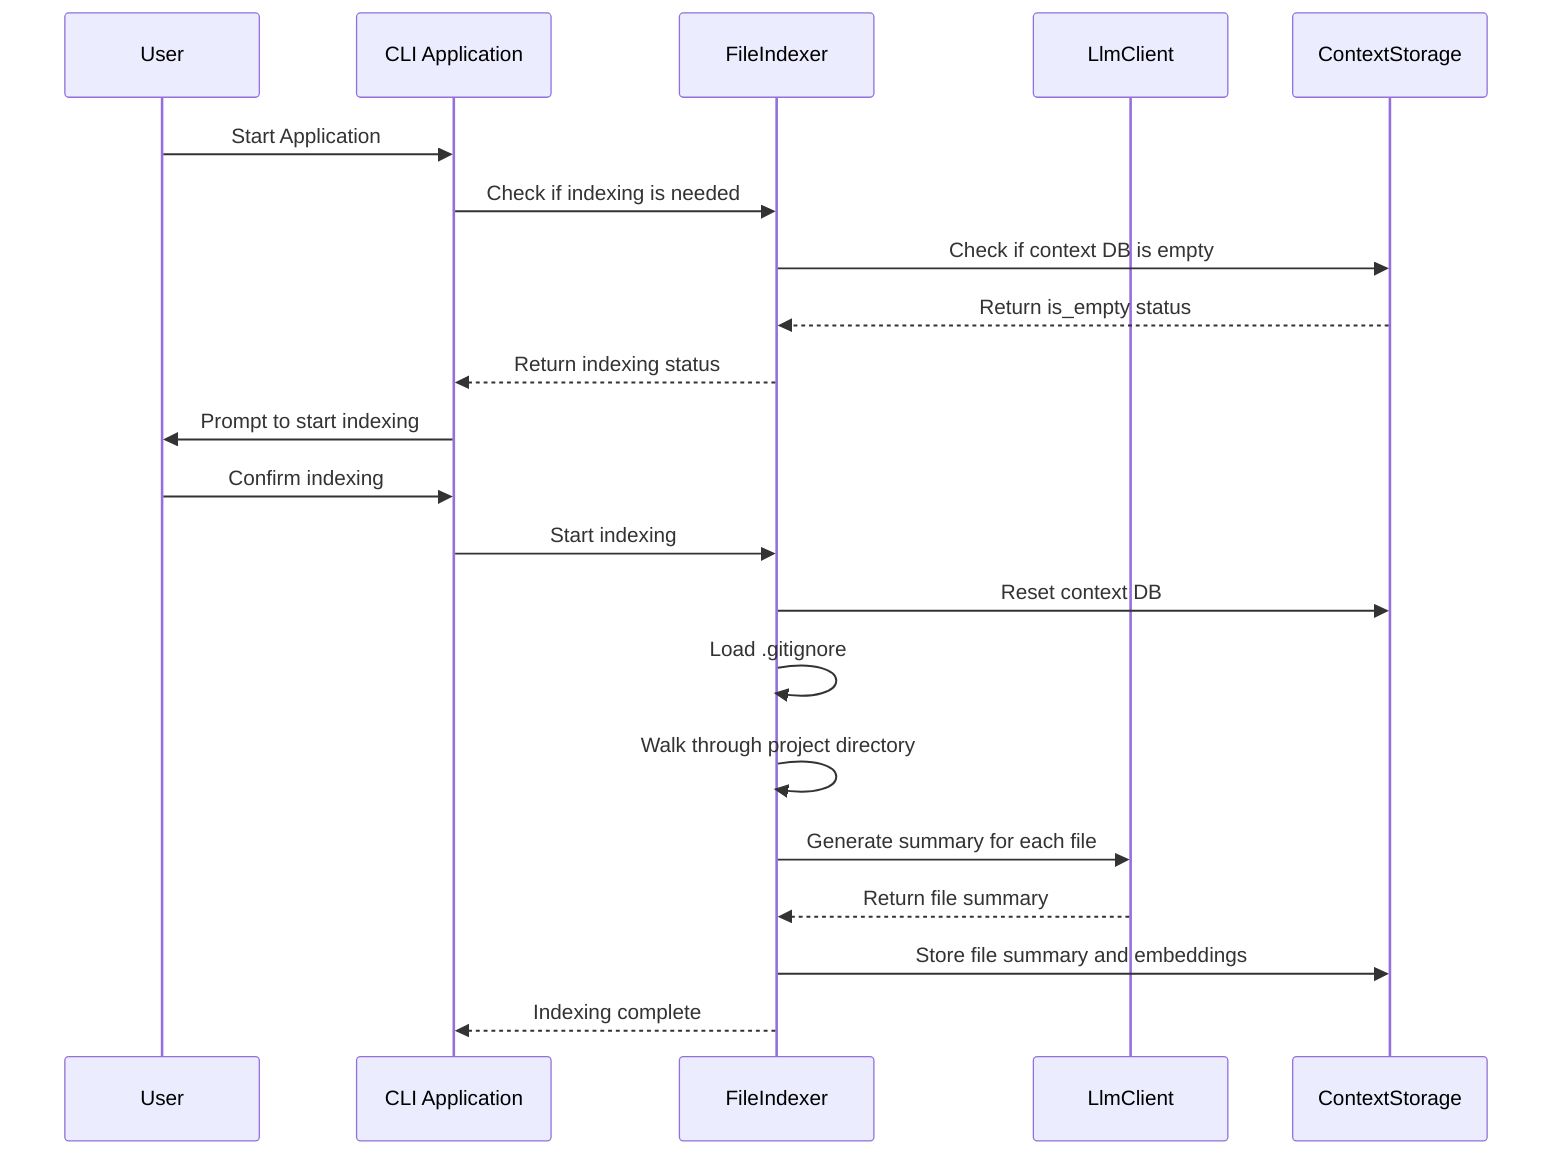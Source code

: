 sequenceDiagram
    participant User
    participant CLI as CLI Application
    participant Indexer as FileIndexer
    participant LLM as LlmClient
    participant ContextDB as ContextStorage

    User->>CLI: Start Application
    CLI->>Indexer: Check if indexing is needed
    Indexer->>ContextDB: Check if context DB is empty
    ContextDB-->>Indexer: Return is_empty status
    Indexer-->>CLI: Return indexing status
    CLI->>User: Prompt to start indexing
    User->>CLI: Confirm indexing
    CLI->>Indexer: Start indexing
    Indexer->>ContextDB: Reset context DB
    Indexer->>Indexer: Load .gitignore
    Indexer->>Indexer: Walk through project directory
    Indexer->>LLM: Generate summary for each file
    LLM-->>Indexer: Return file summary
    Indexer->>ContextDB: Store file summary and embeddings
    Indexer-->>CLI: Indexing complete